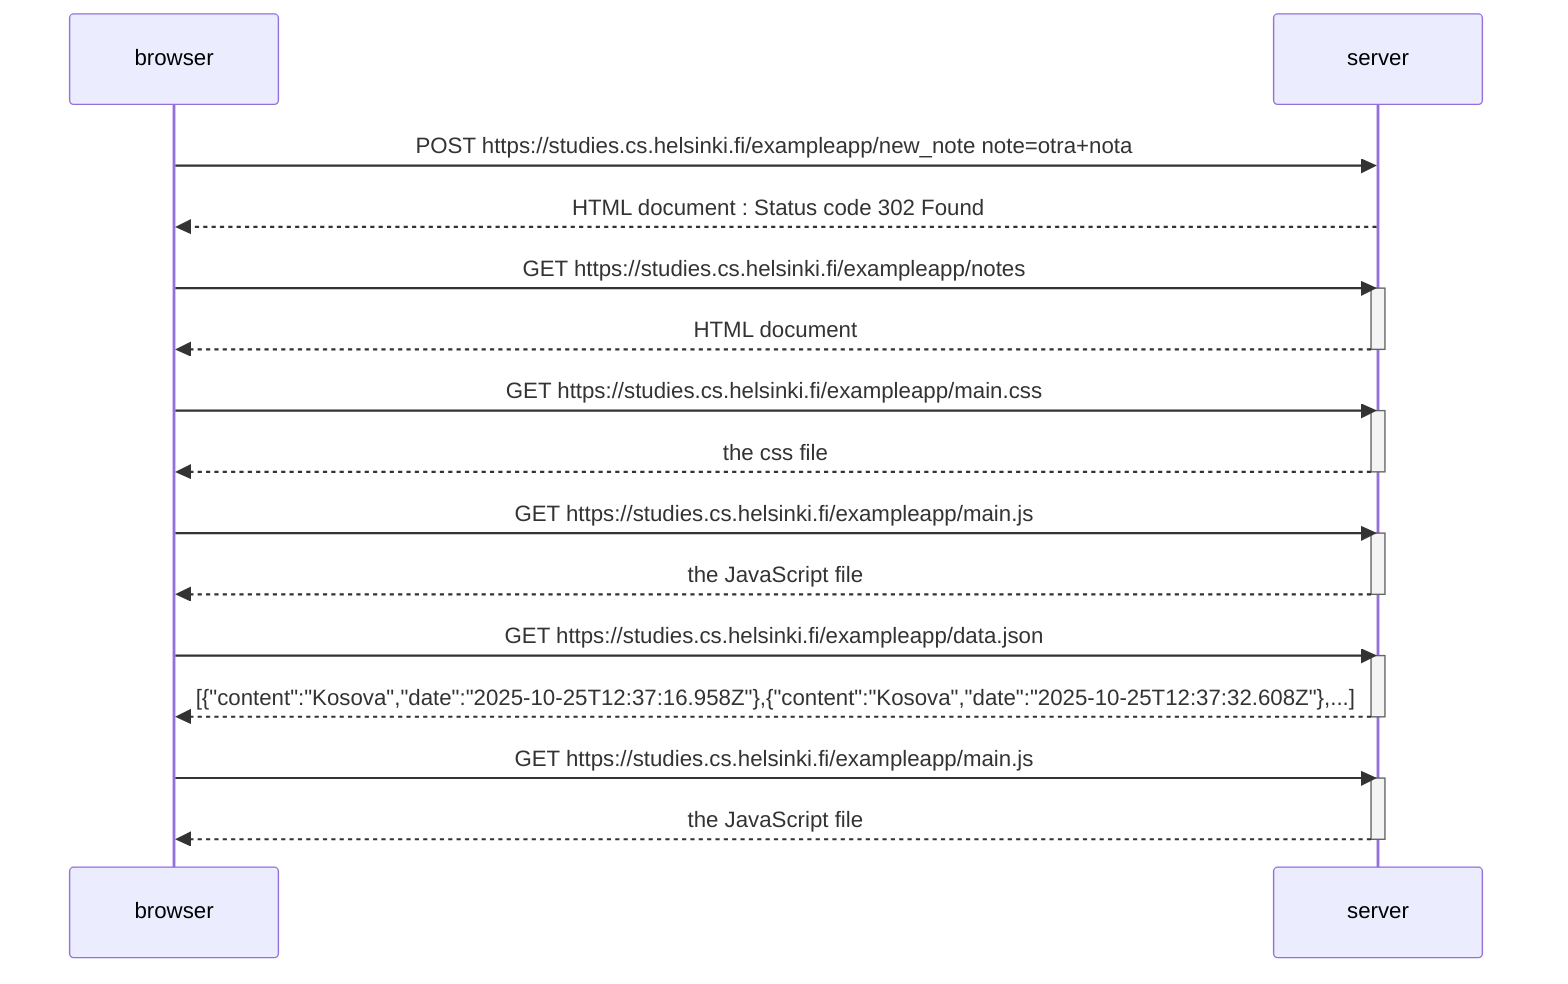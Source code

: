 sequenceDiagram

 participant browser
 participant server

 browser->>server: POST https://studies.cs.helsinki.fi/exampleapp/new_note  note=otra+nota
 server-->>browser:  HTML document : Status code 302 Found 

 browser->>server: GET https://studies.cs.helsinki.fi/exampleapp/notes
 activate server
 server-->>browser: HTML document
 deactivate server

 browser->>server: GET https://studies.cs.helsinki.fi/exampleapp/main.css
 activate server
 server-->>browser: the css file
 deactivate server

 browser->>server: GET https://studies.cs.helsinki.fi/exampleapp/main.js
 activate server
 server-->>browser: the JavaScript file
 deactivate server

 browser->>server: GET https://studies.cs.helsinki.fi/exampleapp/data.json
 activate server
 server-->>browser: [{"content":"Kosova","date":"2025-10-25T12:37:16.958Z"},{"content":"Kosova","date":"2025-10-25T12:37:32.608Z"},...]
 deactivate server

 browser->>server: GET https://studies.cs.helsinki.fi/exampleapp/main.js
 activate server
 server-->>browser: the JavaScript file
 deactivate server